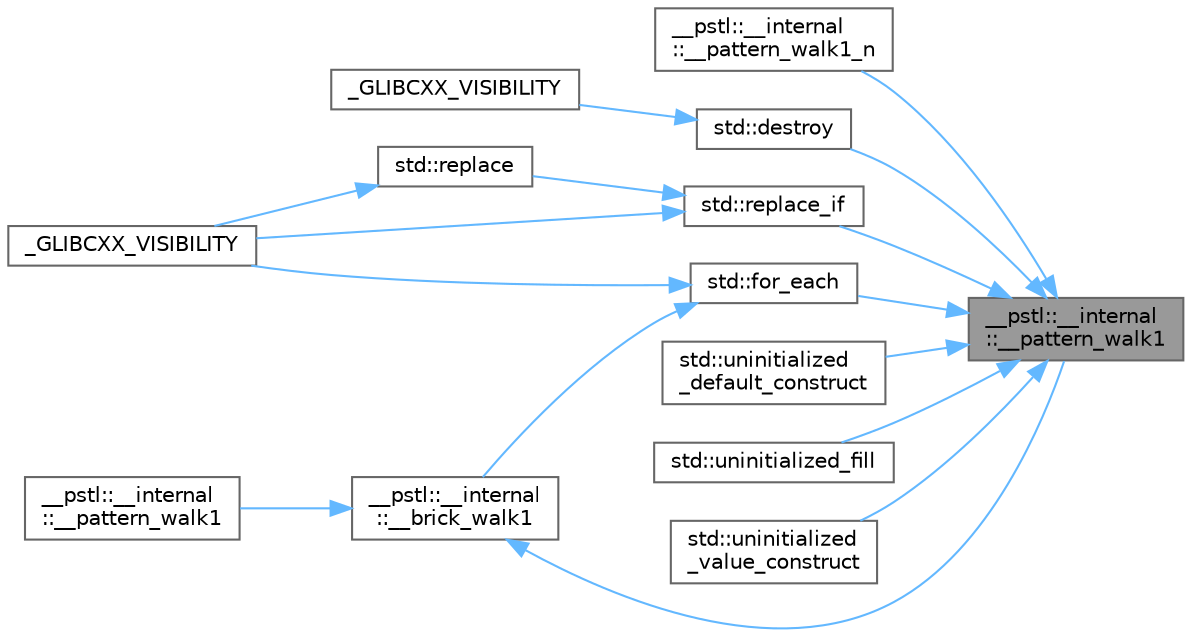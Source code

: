 digraph "__pstl::__internal::__pattern_walk1"
{
 // LATEX_PDF_SIZE
  bgcolor="transparent";
  edge [fontname=Helvetica,fontsize=10,labelfontname=Helvetica,labelfontsize=10];
  node [fontname=Helvetica,fontsize=10,shape=box,height=0.2,width=0.4];
  rankdir="RL";
  Node1 [id="Node000001",label="__pstl::__internal\l::__pattern_walk1",height=0.2,width=0.4,color="gray40", fillcolor="grey60", style="filled", fontcolor="black",tooltip=" "];
  Node1 -> Node2 [id="edge16_Node000001_Node000002",dir="back",color="steelblue1",style="solid",tooltip=" "];
  Node2 [id="Node000002",label="__pstl::__internal\l::__pattern_walk1_n",height=0.2,width=0.4,color="grey40", fillcolor="white", style="filled",URL="$namespace____pstl_1_1____internal.html#aed0391a132d75451e377268d2c658440",tooltip=" "];
  Node1 -> Node3 [id="edge17_Node000001_Node000003",dir="back",color="steelblue1",style="solid",tooltip=" "];
  Node3 [id="Node000003",label="std::destroy",height=0.2,width=0.4,color="grey40", fillcolor="white", style="filled",URL="$namespacestd.html#a9d87212966db1577458d10be75ce7131",tooltip=" "];
  Node3 -> Node4 [id="edge18_Node000003_Node000004",dir="back",color="steelblue1",style="solid",tooltip=" "];
  Node4 [id="Node000004",label="_GLIBCXX_VISIBILITY",height=0.2,width=0.4,color="grey40", fillcolor="white", style="filled",URL="$_classes_2lib_2include_2c_09_09_2bits_2stl__construct_8h.html#a544d74b2d5d0dd2197f5fd6f02691de0",tooltip=" "];
  Node1 -> Node5 [id="edge19_Node000001_Node000005",dir="back",color="steelblue1",style="solid",tooltip=" "];
  Node5 [id="Node000005",label="std::for_each",height=0.2,width=0.4,color="grey40", fillcolor="white", style="filled",URL="$namespacestd.html#aefb696460665211a0f32f8a15f444c57",tooltip=" "];
  Node5 -> Node6 [id="edge20_Node000005_Node000006",dir="back",color="steelblue1",style="solid",tooltip=" "];
  Node6 [id="Node000006",label="__pstl::__internal\l::__brick_walk1",height=0.2,width=0.4,color="grey40", fillcolor="white", style="filled",URL="$namespace____pstl_1_1____internal.html#a10f3fa367669b260a10c4b442772016f",tooltip=" "];
  Node6 -> Node1 [id="edge21_Node000006_Node000001",dir="back",color="steelblue1",style="solid",tooltip=" "];
  Node6 -> Node7 [id="edge22_Node000006_Node000007",dir="back",color="steelblue1",style="solid",tooltip=" "];
  Node7 [id="Node000007",label="__pstl::__internal\l::__pattern_walk1",height=0.2,width=0.4,color="grey40", fillcolor="white", style="filled",URL="$namespace____pstl_1_1____internal.html#af335f95356f4ebf43cf207b222405f41",tooltip=" "];
  Node5 -> Node8 [id="edge23_Node000005_Node000008",dir="back",color="steelblue1",style="solid",tooltip=" "];
  Node8 [id="Node000008",label="_GLIBCXX_VISIBILITY",height=0.2,width=0.4,color="grey40", fillcolor="white", style="filled",URL="$_classes_2lib_2include_2c_09_09_2parallel_2algorithmfwd_8h.html#a544d74b2d5d0dd2197f5fd6f02691de0",tooltip=" "];
  Node1 -> Node9 [id="edge24_Node000001_Node000009",dir="back",color="steelblue1",style="solid",tooltip=" "];
  Node9 [id="Node000009",label="std::replace_if",height=0.2,width=0.4,color="grey40", fillcolor="white", style="filled",URL="$namespacestd.html#a9e0540c56b14e041d7db2a1c36b34fd7",tooltip=" "];
  Node9 -> Node8 [id="edge25_Node000009_Node000008",dir="back",color="steelblue1",style="solid",tooltip=" "];
  Node9 -> Node10 [id="edge26_Node000009_Node000010",dir="back",color="steelblue1",style="solid",tooltip=" "];
  Node10 [id="Node000010",label="std::replace",height=0.2,width=0.4,color="grey40", fillcolor="white", style="filled",URL="$namespacestd.html#ac844ba281c4c66f83f6aebc21498fc97",tooltip=" "];
  Node10 -> Node8 [id="edge27_Node000010_Node000008",dir="back",color="steelblue1",style="solid",tooltip=" "];
  Node1 -> Node11 [id="edge28_Node000001_Node000011",dir="back",color="steelblue1",style="solid",tooltip=" "];
  Node11 [id="Node000011",label="std::uninitialized\l_default_construct",height=0.2,width=0.4,color="grey40", fillcolor="white", style="filled",URL="$namespacestd.html#ad2a13bc06282fe96b24e2246025bc8a9",tooltip=" "];
  Node1 -> Node12 [id="edge29_Node000001_Node000012",dir="back",color="steelblue1",style="solid",tooltip=" "];
  Node12 [id="Node000012",label="std::uninitialized_fill",height=0.2,width=0.4,color="grey40", fillcolor="white", style="filled",URL="$namespacestd.html#a10e163c934df1d0793031027dd113f45",tooltip=" "];
  Node1 -> Node13 [id="edge30_Node000001_Node000013",dir="back",color="steelblue1",style="solid",tooltip=" "];
  Node13 [id="Node000013",label="std::uninitialized\l_value_construct",height=0.2,width=0.4,color="grey40", fillcolor="white", style="filled",URL="$namespacestd.html#a08ede7ab702bb5649a587b656f0e0c2c",tooltip=" "];
}
